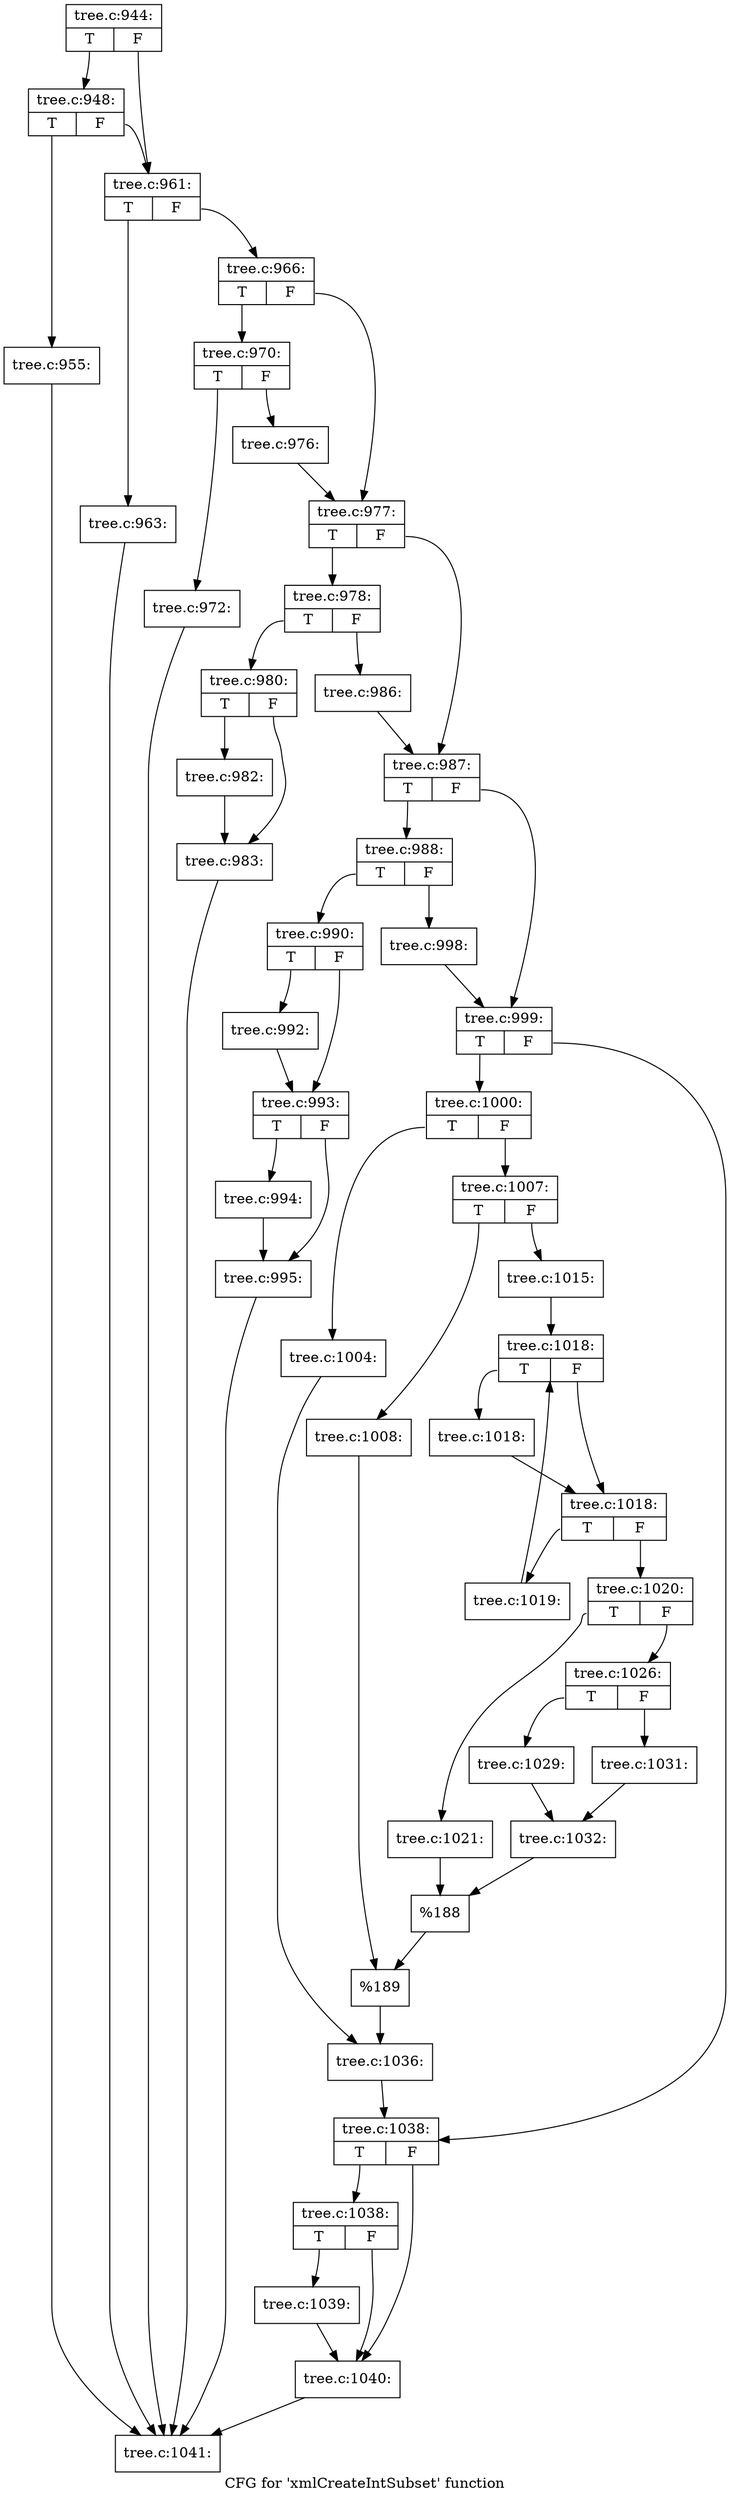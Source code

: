 digraph "CFG for 'xmlCreateIntSubset' function" {
	label="CFG for 'xmlCreateIntSubset' function";

	Node0x426e8d0 [shape=record,label="{tree.c:944:|{<s0>T|<s1>F}}"];
	Node0x426e8d0:s0 -> Node0x427bf20;
	Node0x426e8d0:s1 -> Node0x427bed0;
	Node0x427bf20 [shape=record,label="{tree.c:948:|{<s0>T|<s1>F}}"];
	Node0x427bf20:s0 -> Node0x427be80;
	Node0x427bf20:s1 -> Node0x427bed0;
	Node0x427be80 [shape=record,label="{tree.c:955:}"];
	Node0x427be80 -> Node0x4271c80;
	Node0x427bed0 [shape=record,label="{tree.c:961:|{<s0>T|<s1>F}}"];
	Node0x427bed0:s0 -> Node0x427ca30;
	Node0x427bed0:s1 -> Node0x427ca80;
	Node0x427ca30 [shape=record,label="{tree.c:963:}"];
	Node0x427ca30 -> Node0x4271c80;
	Node0x427ca80 [shape=record,label="{tree.c:966:|{<s0>T|<s1>F}}"];
	Node0x427ca80:s0 -> Node0x427d6d0;
	Node0x427ca80:s1 -> Node0x427d720;
	Node0x427d6d0 [shape=record,label="{tree.c:970:|{<s0>T|<s1>F}}"];
	Node0x427d6d0:s0 -> Node0x427dde0;
	Node0x427d6d0:s1 -> Node0x427de30;
	Node0x427dde0 [shape=record,label="{tree.c:972:}"];
	Node0x427dde0 -> Node0x4271c80;
	Node0x427de30 [shape=record,label="{tree.c:976:}"];
	Node0x427de30 -> Node0x427d720;
	Node0x427d720 [shape=record,label="{tree.c:977:|{<s0>T|<s1>F}}"];
	Node0x427d720:s0 -> Node0x427e880;
	Node0x427d720:s1 -> Node0x427e8d0;
	Node0x427e880 [shape=record,label="{tree.c:978:|{<s0>T|<s1>F}}"];
	Node0x427e880:s0 -> Node0x427ef90;
	Node0x427e880:s1 -> Node0x427efe0;
	Node0x427ef90 [shape=record,label="{tree.c:980:|{<s0>T|<s1>F}}"];
	Node0x427ef90:s0 -> Node0x427f5c0;
	Node0x427ef90:s1 -> Node0x427f610;
	Node0x427f5c0 [shape=record,label="{tree.c:982:}"];
	Node0x427f5c0 -> Node0x427f610;
	Node0x427f610 [shape=record,label="{tree.c:983:}"];
	Node0x427f610 -> Node0x4271c80;
	Node0x427efe0 [shape=record,label="{tree.c:986:}"];
	Node0x427efe0 -> Node0x427e8d0;
	Node0x427e8d0 [shape=record,label="{tree.c:987:|{<s0>T|<s1>F}}"];
	Node0x427e8d0:s0 -> Node0x4280460;
	Node0x427e8d0:s1 -> Node0x42804b0;
	Node0x4280460 [shape=record,label="{tree.c:988:|{<s0>T|<s1>F}}"];
	Node0x4280460:s0 -> Node0x4280b70;
	Node0x4280460:s1 -> Node0x4280bc0;
	Node0x4280b70 [shape=record,label="{tree.c:990:|{<s0>T|<s1>F}}"];
	Node0x4280b70:s0 -> Node0x42811a0;
	Node0x4280b70:s1 -> Node0x42811f0;
	Node0x42811a0 [shape=record,label="{tree.c:992:}"];
	Node0x42811a0 -> Node0x42811f0;
	Node0x42811f0 [shape=record,label="{tree.c:993:|{<s0>T|<s1>F}}"];
	Node0x42811f0:s0 -> Node0x42819d0;
	Node0x42811f0:s1 -> Node0x4281a20;
	Node0x42819d0 [shape=record,label="{tree.c:994:}"];
	Node0x42819d0 -> Node0x4281a20;
	Node0x4281a20 [shape=record,label="{tree.c:995:}"];
	Node0x4281a20 -> Node0x4271c80;
	Node0x4280bc0 [shape=record,label="{tree.c:998:}"];
	Node0x4280bc0 -> Node0x42804b0;
	Node0x42804b0 [shape=record,label="{tree.c:999:|{<s0>T|<s1>F}}"];
	Node0x42804b0:s0 -> Node0x4282630;
	Node0x42804b0:s1 -> Node0x4282680;
	Node0x4282630 [shape=record,label="{tree.c:1000:|{<s0>T|<s1>F}}"];
	Node0x4282630:s0 -> Node0x4283200;
	Node0x4282630:s1 -> Node0x42832a0;
	Node0x4283200 [shape=record,label="{tree.c:1004:}"];
	Node0x4283200 -> Node0x4283250;
	Node0x42832a0 [shape=record,label="{tree.c:1007:|{<s0>T|<s1>F}}"];
	Node0x42832a0:s0 -> Node0x4283ec0;
	Node0x42832a0:s1 -> Node0x4283f60;
	Node0x4283ec0 [shape=record,label="{tree.c:1008:}"];
	Node0x4283ec0 -> Node0x4283f10;
	Node0x4283f60 [shape=record,label="{tree.c:1015:}"];
	Node0x4283f60 -> Node0x42858d0;
	Node0x42858d0 [shape=record,label="{tree.c:1018:|{<s0>T|<s1>F}}"];
	Node0x42858d0:s0 -> Node0x4285bc0;
	Node0x42858d0:s1 -> Node0x4285b70;
	Node0x4285bc0 [shape=record,label="{tree.c:1018:}"];
	Node0x4285bc0 -> Node0x4285b70;
	Node0x4285b70 [shape=record,label="{tree.c:1018:|{<s0>T|<s1>F}}"];
	Node0x4285b70:s0 -> Node0x4286150;
	Node0x4285b70:s1 -> Node0x4285af0;
	Node0x4286150 [shape=record,label="{tree.c:1019:}"];
	Node0x4286150 -> Node0x42858d0;
	Node0x4285af0 [shape=record,label="{tree.c:1020:|{<s0>T|<s1>F}}"];
	Node0x4285af0:s0 -> Node0x4286540;
	Node0x4285af0:s1 -> Node0x42865e0;
	Node0x4286540 [shape=record,label="{tree.c:1021:}"];
	Node0x4286540 -> Node0x4286590;
	Node0x42865e0 [shape=record,label="{tree.c:1026:|{<s0>T|<s1>F}}"];
	Node0x42865e0:s0 -> Node0x4193da0;
	Node0x42865e0:s1 -> Node0x4287f60;
	Node0x4193da0 [shape=record,label="{tree.c:1029:}"];
	Node0x4193da0 -> Node0x4287f10;
	Node0x4287f60 [shape=record,label="{tree.c:1031:}"];
	Node0x4287f60 -> Node0x4287f10;
	Node0x4287f10 [shape=record,label="{tree.c:1032:}"];
	Node0x4287f10 -> Node0x4286590;
	Node0x4286590 [shape=record,label="{%188}"];
	Node0x4286590 -> Node0x4283f10;
	Node0x4283f10 [shape=record,label="{%189}"];
	Node0x4283f10 -> Node0x4283250;
	Node0x4283250 [shape=record,label="{tree.c:1036:}"];
	Node0x4283250 -> Node0x4282680;
	Node0x4282680 [shape=record,label="{tree.c:1038:|{<s0>T|<s1>F}}"];
	Node0x4282680:s0 -> Node0x4289390;
	Node0x4282680:s1 -> Node0x4289340;
	Node0x4289390 [shape=record,label="{tree.c:1038:|{<s0>T|<s1>F}}"];
	Node0x4289390:s0 -> Node0x42892f0;
	Node0x4289390:s1 -> Node0x4289340;
	Node0x42892f0 [shape=record,label="{tree.c:1039:}"];
	Node0x42892f0 -> Node0x4289340;
	Node0x4289340 [shape=record,label="{tree.c:1040:}"];
	Node0x4289340 -> Node0x4271c80;
	Node0x4271c80 [shape=record,label="{tree.c:1041:}"];
}
